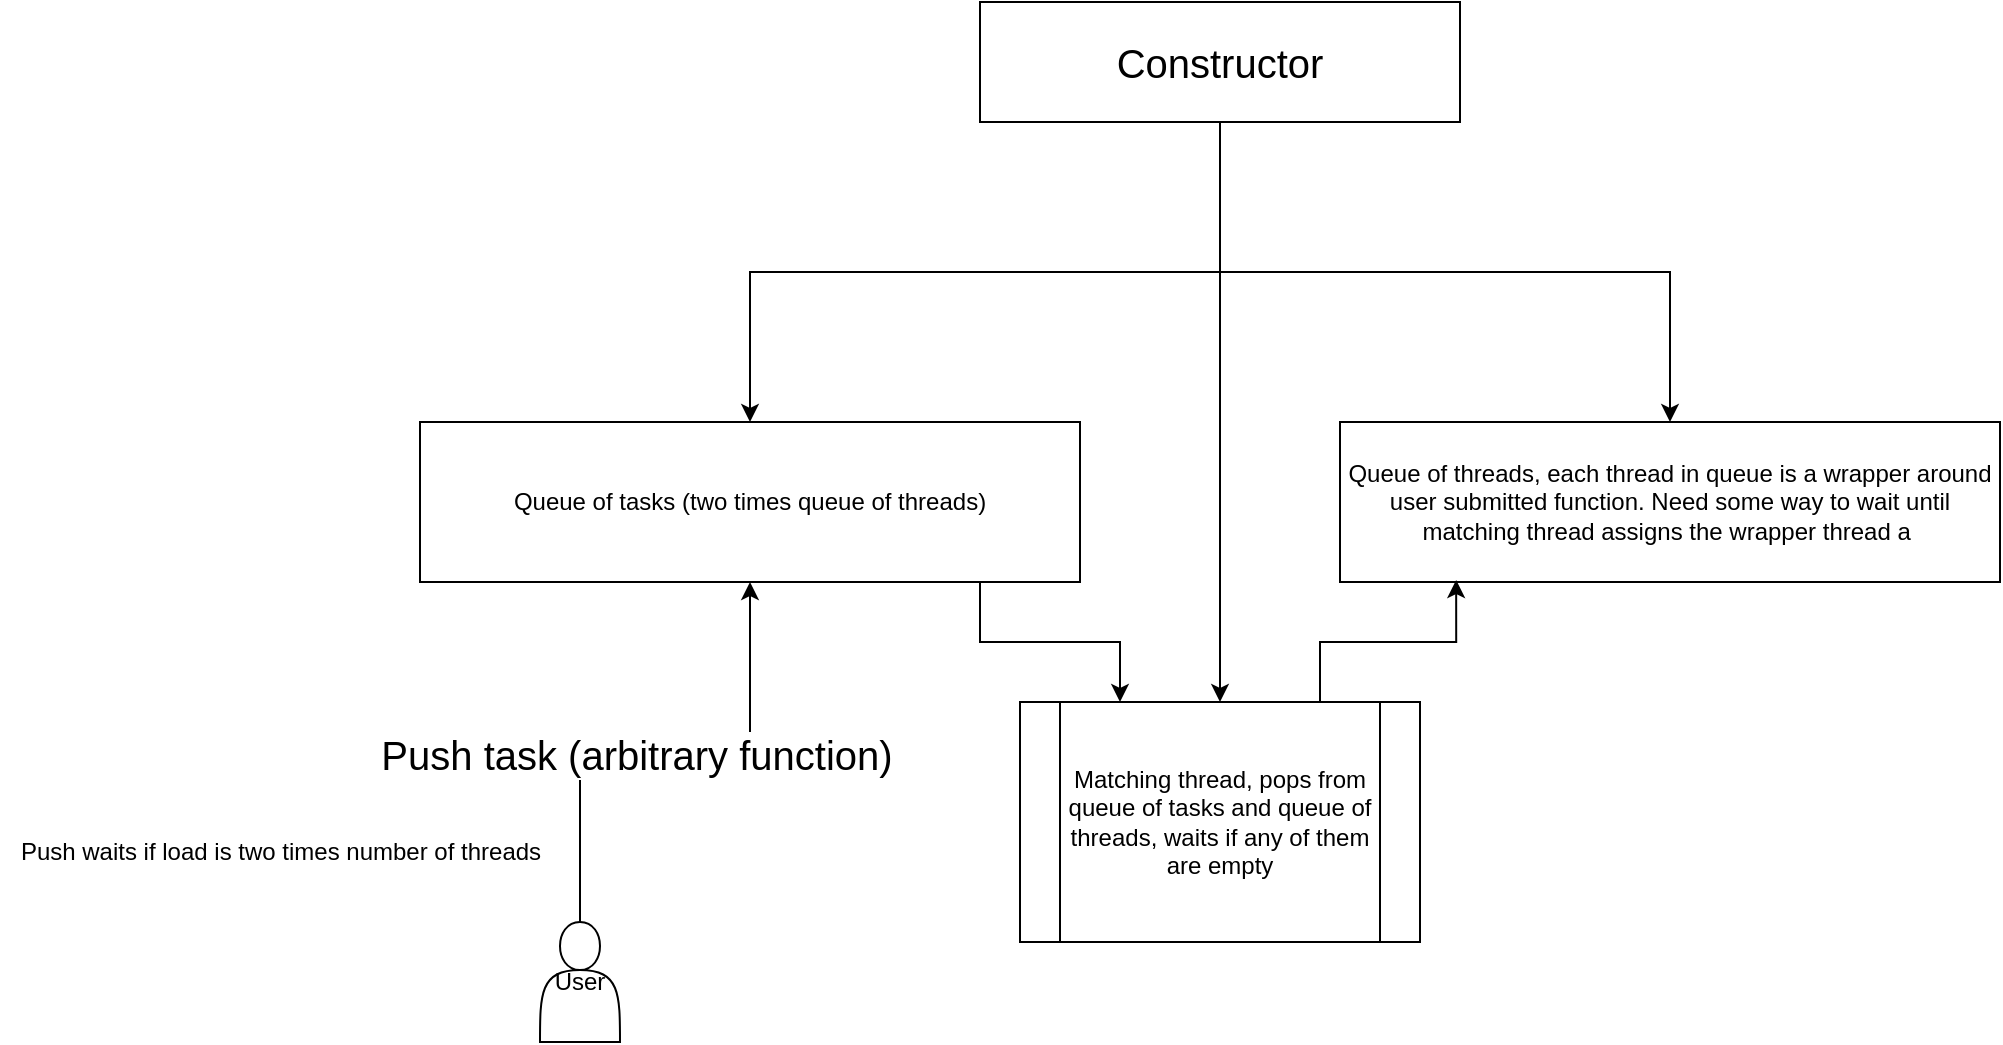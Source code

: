 <mxfile version="26.0.9">
  <diagram name="Page-1" id="A2KzF6zvE9TMMP_vtKxd">
    <mxGraphModel dx="1964" dy="793" grid="1" gridSize="10" guides="1" tooltips="1" connect="1" arrows="1" fold="1" page="1" pageScale="1" pageWidth="850" pageHeight="1100" math="0" shadow="0">
      <root>
        <mxCell id="0" />
        <mxCell id="1" parent="0" />
        <mxCell id="uFgI0zCPGxUAruyYwe1g-9" style="edgeStyle=orthogonalEdgeStyle;rounded=0;orthogonalLoop=1;jettySize=auto;html=1;" edge="1" parent="1" source="mkb6wdCKDETYSr460KwH-1" target="uFgI0zCPGxUAruyYwe1g-8">
          <mxGeometry relative="1" as="geometry" />
        </mxCell>
        <mxCell id="uFgI0zCPGxUAruyYwe1g-11" style="edgeStyle=orthogonalEdgeStyle;rounded=0;orthogonalLoop=1;jettySize=auto;html=1;" edge="1" parent="1" source="mkb6wdCKDETYSr460KwH-1" target="uFgI0zCPGxUAruyYwe1g-1">
          <mxGeometry relative="1" as="geometry" />
        </mxCell>
        <mxCell id="uFgI0zCPGxUAruyYwe1g-22" style="edgeStyle=orthogonalEdgeStyle;rounded=0;orthogonalLoop=1;jettySize=auto;html=1;" edge="1" parent="1" source="mkb6wdCKDETYSr460KwH-1" target="uFgI0zCPGxUAruyYwe1g-21">
          <mxGeometry relative="1" as="geometry" />
        </mxCell>
        <mxCell id="mkb6wdCKDETYSr460KwH-1" value="&lt;font style=&quot;font-size: 20px;&quot;&gt;Constructor&lt;/font&gt;" style="rounded=0;whiteSpace=wrap;html=1;" parent="1" vertex="1">
          <mxGeometry x="210" y="90" width="240" height="60" as="geometry" />
        </mxCell>
        <mxCell id="uFgI0zCPGxUAruyYwe1g-1" value="Queue of threads, each thread in queue is a wrapper around user submitted function. Need some way to wait until matching thread assigns the wrapper thread a&amp;nbsp;" style="rounded=0;whiteSpace=wrap;html=1;" vertex="1" parent="1">
          <mxGeometry x="390" y="300" width="330" height="80" as="geometry" />
        </mxCell>
        <mxCell id="uFgI0zCPGxUAruyYwe1g-23" style="edgeStyle=orthogonalEdgeStyle;rounded=0;orthogonalLoop=1;jettySize=auto;html=1;entryX=0.25;entryY=0;entryDx=0;entryDy=0;" edge="1" parent="1" source="uFgI0zCPGxUAruyYwe1g-8" target="uFgI0zCPGxUAruyYwe1g-21">
          <mxGeometry relative="1" as="geometry">
            <Array as="points">
              <mxPoint x="210" y="410" />
              <mxPoint x="280" y="410" />
            </Array>
          </mxGeometry>
        </mxCell>
        <mxCell id="uFgI0zCPGxUAruyYwe1g-8" value="Queue of tasks (two times queue of threads)" style="rounded=0;whiteSpace=wrap;html=1;" vertex="1" parent="1">
          <mxGeometry x="-70" y="300" width="330" height="80" as="geometry" />
        </mxCell>
        <mxCell id="uFgI0zCPGxUAruyYwe1g-16" style="edgeStyle=orthogonalEdgeStyle;rounded=0;orthogonalLoop=1;jettySize=auto;html=1;" edge="1" parent="1" source="uFgI0zCPGxUAruyYwe1g-15" target="uFgI0zCPGxUAruyYwe1g-8">
          <mxGeometry relative="1" as="geometry" />
        </mxCell>
        <mxCell id="uFgI0zCPGxUAruyYwe1g-17" value="&lt;font style=&quot;font-size: 20px;&quot;&gt;Push task (arbitrary function)&lt;/font&gt;" style="edgeLabel;html=1;align=center;verticalAlign=middle;resizable=0;points=[];" vertex="1" connectable="0" parent="uFgI0zCPGxUAruyYwe1g-16">
          <mxGeometry x="-0.112" y="-1" relative="1" as="geometry">
            <mxPoint as="offset" />
          </mxGeometry>
        </mxCell>
        <mxCell id="uFgI0zCPGxUAruyYwe1g-15" value="User" style="shape=actor;whiteSpace=wrap;html=1;" vertex="1" parent="1">
          <mxGeometry x="-10" y="550" width="40" height="60" as="geometry" />
        </mxCell>
        <mxCell id="uFgI0zCPGxUAruyYwe1g-18" value="Push waits if load is two times number of threads" style="text;html=1;align=center;verticalAlign=middle;resizable=0;points=[];autosize=1;strokeColor=none;fillColor=none;" vertex="1" parent="1">
          <mxGeometry x="-280" y="500" width="280" height="30" as="geometry" />
        </mxCell>
        <mxCell id="uFgI0zCPGxUAruyYwe1g-21" value="Matching thread, pops from queue of tasks and queue of threads, waits if any of them are empty" style="shape=process;whiteSpace=wrap;html=1;backgroundOutline=1;" vertex="1" parent="1">
          <mxGeometry x="230" y="440" width="200" height="120" as="geometry" />
        </mxCell>
        <mxCell id="uFgI0zCPGxUAruyYwe1g-24" style="edgeStyle=orthogonalEdgeStyle;rounded=0;orthogonalLoop=1;jettySize=auto;html=1;entryX=0.176;entryY=0.988;entryDx=0;entryDy=0;entryPerimeter=0;" edge="1" parent="1" source="uFgI0zCPGxUAruyYwe1g-21" target="uFgI0zCPGxUAruyYwe1g-1">
          <mxGeometry relative="1" as="geometry">
            <Array as="points">
              <mxPoint x="380" y="410" />
              <mxPoint x="448" y="410" />
            </Array>
          </mxGeometry>
        </mxCell>
      </root>
    </mxGraphModel>
  </diagram>
</mxfile>
